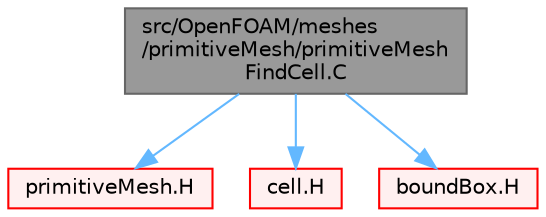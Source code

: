 digraph "src/OpenFOAM/meshes/primitiveMesh/primitiveMeshFindCell.C"
{
 // LATEX_PDF_SIZE
  bgcolor="transparent";
  edge [fontname=Helvetica,fontsize=10,labelfontname=Helvetica,labelfontsize=10];
  node [fontname=Helvetica,fontsize=10,shape=box,height=0.2,width=0.4];
  Node1 [id="Node000001",label="src/OpenFOAM/meshes\l/primitiveMesh/primitiveMesh\lFindCell.C",height=0.2,width=0.4,color="gray40", fillcolor="grey60", style="filled", fontcolor="black",tooltip=" "];
  Node1 -> Node2 [id="edge1_Node000001_Node000002",color="steelblue1",style="solid",tooltip=" "];
  Node2 [id="Node000002",label="primitiveMesh.H",height=0.2,width=0.4,color="red", fillcolor="#FFF0F0", style="filled",URL="$primitiveMesh_8H.html",tooltip=" "];
  Node1 -> Node215 [id="edge2_Node000001_Node000215",color="steelblue1",style="solid",tooltip=" "];
  Node215 [id="Node000215",label="cell.H",height=0.2,width=0.4,color="red", fillcolor="#FFF0F0", style="filled",URL="$cell_8H.html",tooltip=" "];
  Node1 -> Node235 [id="edge3_Node000001_Node000235",color="steelblue1",style="solid",tooltip=" "];
  Node235 [id="Node000235",label="boundBox.H",height=0.2,width=0.4,color="red", fillcolor="#FFF0F0", style="filled",URL="$boundBox_8H.html",tooltip=" "];
}

